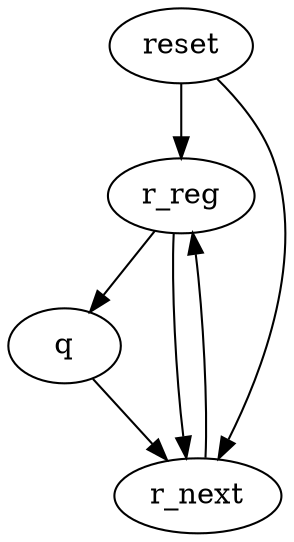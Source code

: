 strict digraph "" {
	r_reg -> q	[weight=1.0];
	r_reg -> r_next	[weight=1.0];
	q -> r_next	[weight=1.0];
	r_next -> r_reg	[weight=1.0];
	reset -> r_reg	[weight=2.0];
	reset -> r_next	[weight=1.0];
}

